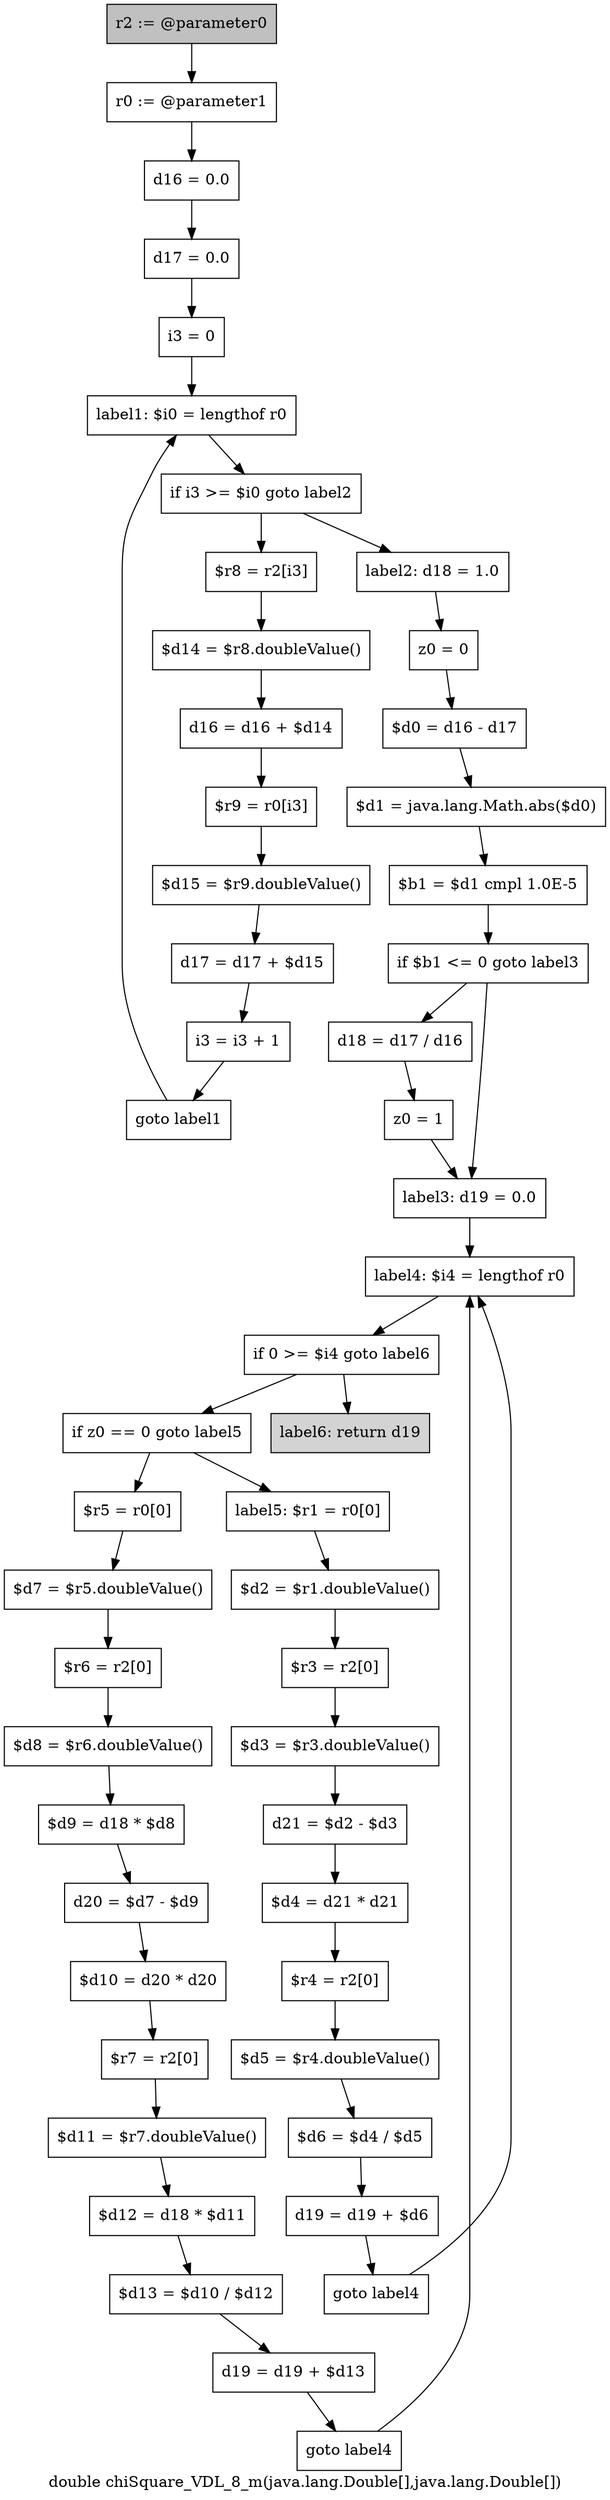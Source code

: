 digraph "double chiSquare_VDL_8_m(java.lang.Double[],java.lang.Double[])" {
    label="double chiSquare_VDL_8_m(java.lang.Double[],java.lang.Double[])";
    node [shape=box];
    "0" [style=filled,fillcolor=gray,label="r2 := @parameter0",];
    "1" [label="r0 := @parameter1",];
    "0"->"1";
    "2" [label="d16 = 0.0",];
    "1"->"2";
    "3" [label="d17 = 0.0",];
    "2"->"3";
    "4" [label="i3 = 0",];
    "3"->"4";
    "5" [label="label1: $i0 = lengthof r0",];
    "4"->"5";
    "6" [label="if i3 >= $i0 goto label2",];
    "5"->"6";
    "7" [label="$r8 = r2[i3]",];
    "6"->"7";
    "15" [label="label2: d18 = 1.0",];
    "6"->"15";
    "8" [label="$d14 = $r8.doubleValue()",];
    "7"->"8";
    "9" [label="d16 = d16 + $d14",];
    "8"->"9";
    "10" [label="$r9 = r0[i3]",];
    "9"->"10";
    "11" [label="$d15 = $r9.doubleValue()",];
    "10"->"11";
    "12" [label="d17 = d17 + $d15",];
    "11"->"12";
    "13" [label="i3 = i3 + 1",];
    "12"->"13";
    "14" [label="goto label1",];
    "13"->"14";
    "14"->"5";
    "16" [label="z0 = 0",];
    "15"->"16";
    "17" [label="$d0 = d16 - d17",];
    "16"->"17";
    "18" [label="$d1 = java.lang.Math.abs($d0)",];
    "17"->"18";
    "19" [label="$b1 = $d1 cmpl 1.0E-5",];
    "18"->"19";
    "20" [label="if $b1 <= 0 goto label3",];
    "19"->"20";
    "21" [label="d18 = d17 / d16",];
    "20"->"21";
    "23" [label="label3: d19 = 0.0",];
    "20"->"23";
    "22" [label="z0 = 1",];
    "21"->"22";
    "22"->"23";
    "24" [label="label4: $i4 = lengthof r0",];
    "23"->"24";
    "25" [label="if 0 >= $i4 goto label6",];
    "24"->"25";
    "26" [label="if z0 == 0 goto label5",];
    "25"->"26";
    "51" [style=filled,fillcolor=lightgray,label="label6: return d19",];
    "25"->"51";
    "27" [label="$r5 = r0[0]",];
    "26"->"27";
    "40" [label="label5: $r1 = r0[0]",];
    "26"->"40";
    "28" [label="$d7 = $r5.doubleValue()",];
    "27"->"28";
    "29" [label="$r6 = r2[0]",];
    "28"->"29";
    "30" [label="$d8 = $r6.doubleValue()",];
    "29"->"30";
    "31" [label="$d9 = d18 * $d8",];
    "30"->"31";
    "32" [label="d20 = $d7 - $d9",];
    "31"->"32";
    "33" [label="$d10 = d20 * d20",];
    "32"->"33";
    "34" [label="$r7 = r2[0]",];
    "33"->"34";
    "35" [label="$d11 = $r7.doubleValue()",];
    "34"->"35";
    "36" [label="$d12 = d18 * $d11",];
    "35"->"36";
    "37" [label="$d13 = $d10 / $d12",];
    "36"->"37";
    "38" [label="d19 = d19 + $d13",];
    "37"->"38";
    "39" [label="goto label4",];
    "38"->"39";
    "39"->"24";
    "41" [label="$d2 = $r1.doubleValue()",];
    "40"->"41";
    "42" [label="$r3 = r2[0]",];
    "41"->"42";
    "43" [label="$d3 = $r3.doubleValue()",];
    "42"->"43";
    "44" [label="d21 = $d2 - $d3",];
    "43"->"44";
    "45" [label="$d4 = d21 * d21",];
    "44"->"45";
    "46" [label="$r4 = r2[0]",];
    "45"->"46";
    "47" [label="$d5 = $r4.doubleValue()",];
    "46"->"47";
    "48" [label="$d6 = $d4 / $d5",];
    "47"->"48";
    "49" [label="d19 = d19 + $d6",];
    "48"->"49";
    "50" [label="goto label4",];
    "49"->"50";
    "50"->"24";
}
